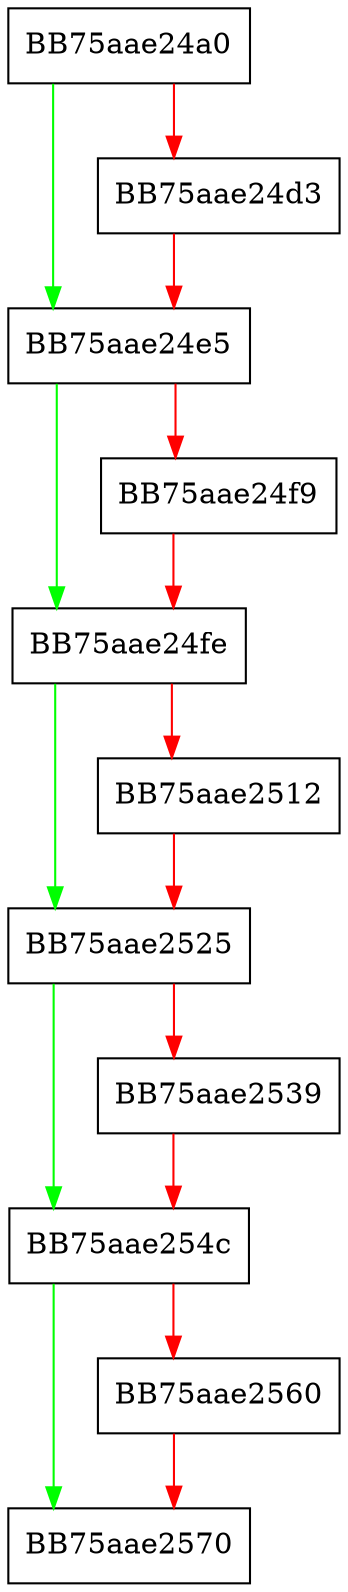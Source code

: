 digraph fastpath_cleanup_module {
  node [shape="box"];
  graph [splines=ortho];
  BB75aae24a0 -> BB75aae24e5 [color="green"];
  BB75aae24a0 -> BB75aae24d3 [color="red"];
  BB75aae24d3 -> BB75aae24e5 [color="red"];
  BB75aae24e5 -> BB75aae24fe [color="green"];
  BB75aae24e5 -> BB75aae24f9 [color="red"];
  BB75aae24f9 -> BB75aae24fe [color="red"];
  BB75aae24fe -> BB75aae2525 [color="green"];
  BB75aae24fe -> BB75aae2512 [color="red"];
  BB75aae2512 -> BB75aae2525 [color="red"];
  BB75aae2525 -> BB75aae254c [color="green"];
  BB75aae2525 -> BB75aae2539 [color="red"];
  BB75aae2539 -> BB75aae254c [color="red"];
  BB75aae254c -> BB75aae2570 [color="green"];
  BB75aae254c -> BB75aae2560 [color="red"];
  BB75aae2560 -> BB75aae2570 [color="red"];
}